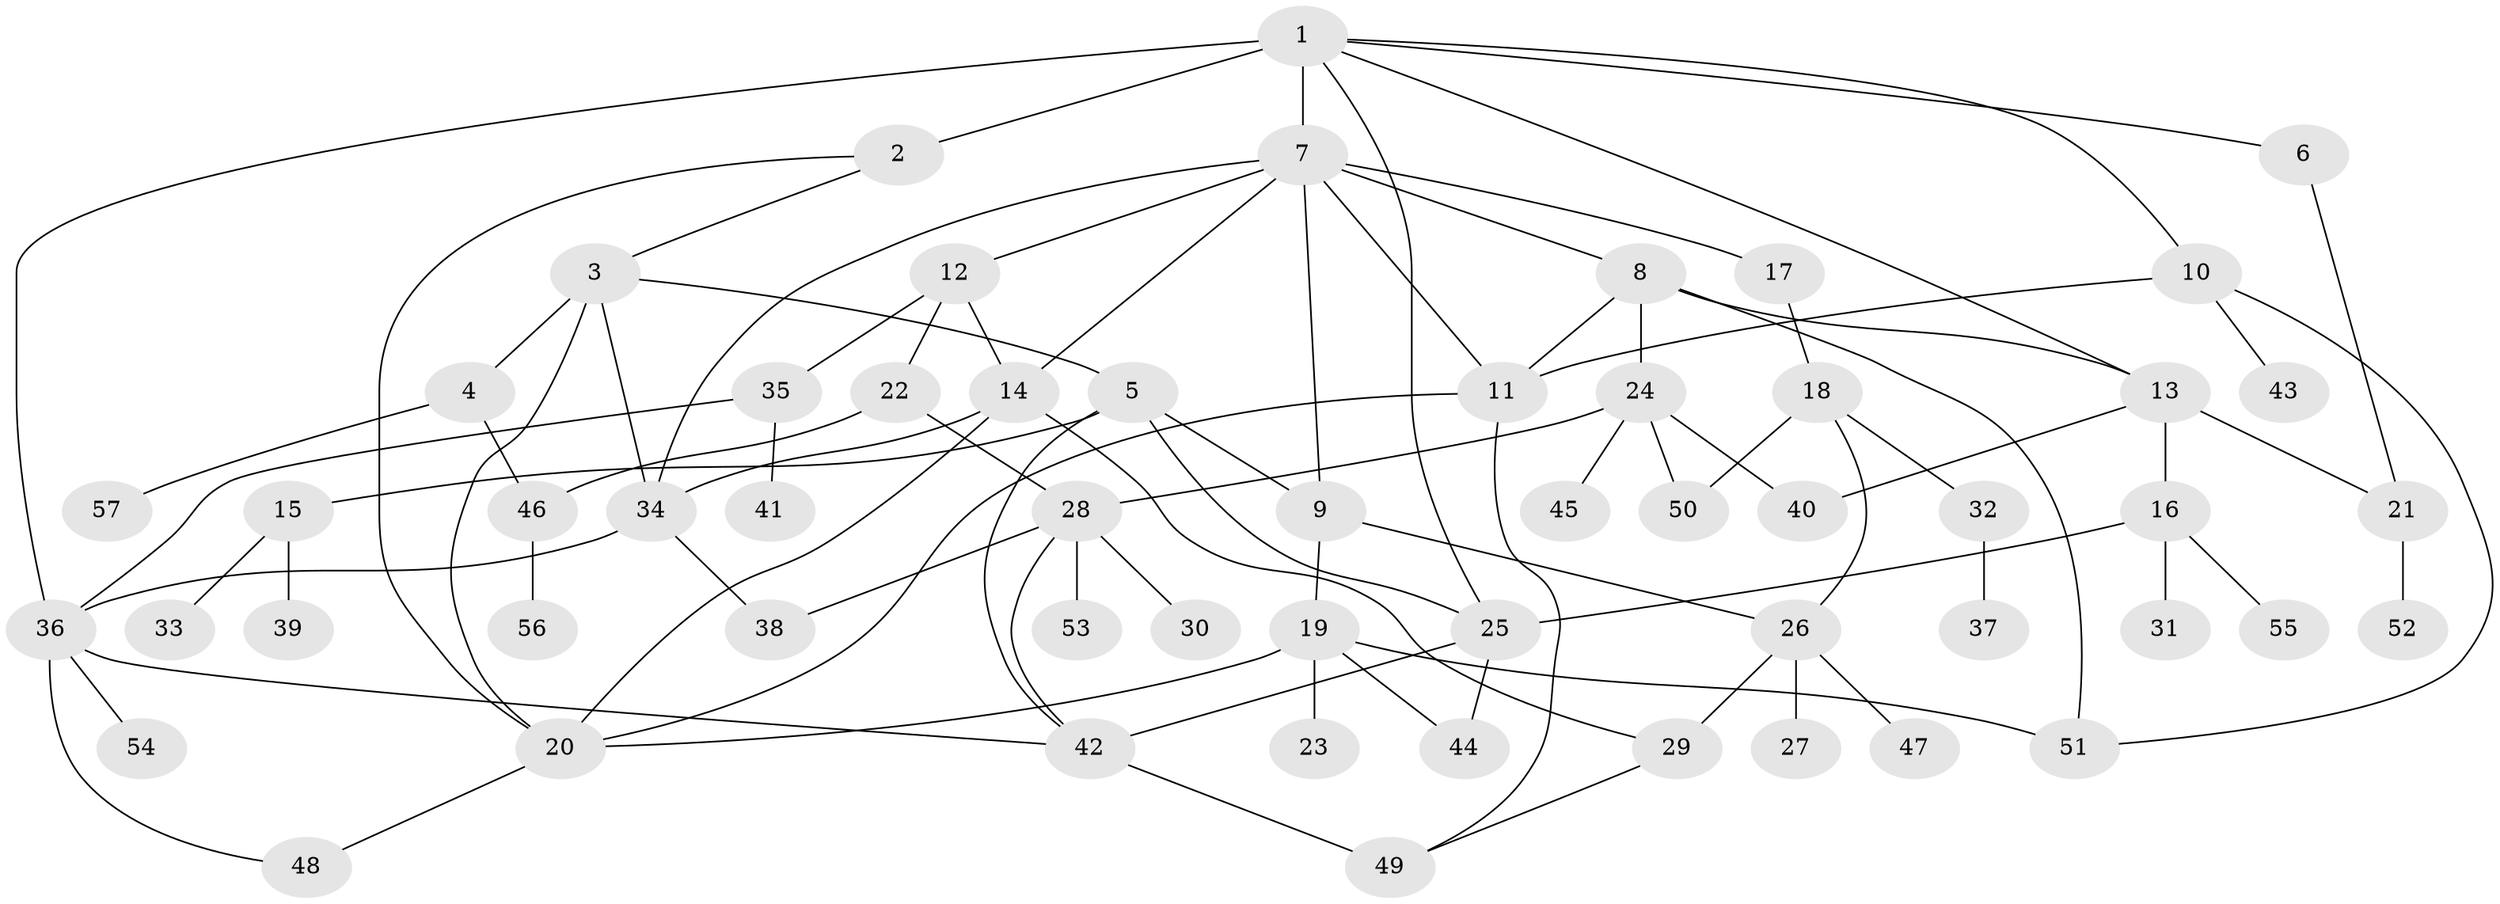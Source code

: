 // original degree distribution, {5: 0.1625, 3: 0.1875, 2: 0.2375, 6: 0.0375, 4: 0.15, 1: 0.225}
// Generated by graph-tools (version 1.1) at 2025/48/03/04/25 22:48:53]
// undirected, 57 vertices, 88 edges
graph export_dot {
  node [color=gray90,style=filled];
  1;
  2;
  3;
  4;
  5;
  6;
  7;
  8;
  9;
  10;
  11;
  12;
  13;
  14;
  15;
  16;
  17;
  18;
  19;
  20;
  21;
  22;
  23;
  24;
  25;
  26;
  27;
  28;
  29;
  30;
  31;
  32;
  33;
  34;
  35;
  36;
  37;
  38;
  39;
  40;
  41;
  42;
  43;
  44;
  45;
  46;
  47;
  48;
  49;
  50;
  51;
  52;
  53;
  54;
  55;
  56;
  57;
  1 -- 2 [weight=2.0];
  1 -- 6 [weight=1.0];
  1 -- 7 [weight=3.0];
  1 -- 10 [weight=1.0];
  1 -- 13 [weight=1.0];
  1 -- 25 [weight=1.0];
  1 -- 36 [weight=1.0];
  2 -- 3 [weight=1.0];
  2 -- 20 [weight=1.0];
  3 -- 4 [weight=1.0];
  3 -- 5 [weight=1.0];
  3 -- 20 [weight=1.0];
  3 -- 34 [weight=1.0];
  4 -- 46 [weight=1.0];
  4 -- 57 [weight=1.0];
  5 -- 9 [weight=1.0];
  5 -- 15 [weight=1.0];
  5 -- 25 [weight=1.0];
  5 -- 42 [weight=1.0];
  6 -- 21 [weight=1.0];
  7 -- 8 [weight=1.0];
  7 -- 9 [weight=1.0];
  7 -- 11 [weight=1.0];
  7 -- 12 [weight=1.0];
  7 -- 14 [weight=1.0];
  7 -- 17 [weight=1.0];
  7 -- 34 [weight=1.0];
  8 -- 11 [weight=1.0];
  8 -- 13 [weight=1.0];
  8 -- 24 [weight=1.0];
  8 -- 51 [weight=1.0];
  9 -- 19 [weight=1.0];
  9 -- 26 [weight=1.0];
  10 -- 11 [weight=1.0];
  10 -- 43 [weight=1.0];
  10 -- 51 [weight=1.0];
  11 -- 20 [weight=1.0];
  11 -- 49 [weight=1.0];
  12 -- 14 [weight=1.0];
  12 -- 22 [weight=1.0];
  12 -- 35 [weight=1.0];
  13 -- 16 [weight=1.0];
  13 -- 21 [weight=1.0];
  13 -- 40 [weight=1.0];
  14 -- 20 [weight=1.0];
  14 -- 29 [weight=1.0];
  14 -- 34 [weight=1.0];
  15 -- 33 [weight=1.0];
  15 -- 39 [weight=1.0];
  16 -- 25 [weight=1.0];
  16 -- 31 [weight=1.0];
  16 -- 55 [weight=1.0];
  17 -- 18 [weight=1.0];
  18 -- 26 [weight=1.0];
  18 -- 32 [weight=1.0];
  18 -- 50 [weight=1.0];
  19 -- 20 [weight=1.0];
  19 -- 23 [weight=1.0];
  19 -- 44 [weight=1.0];
  19 -- 51 [weight=1.0];
  20 -- 48 [weight=1.0];
  21 -- 52 [weight=1.0];
  22 -- 28 [weight=1.0];
  22 -- 46 [weight=1.0];
  24 -- 28 [weight=1.0];
  24 -- 40 [weight=1.0];
  24 -- 45 [weight=1.0];
  24 -- 50 [weight=1.0];
  25 -- 42 [weight=1.0];
  25 -- 44 [weight=1.0];
  26 -- 27 [weight=1.0];
  26 -- 29 [weight=1.0];
  26 -- 47 [weight=1.0];
  28 -- 30 [weight=1.0];
  28 -- 38 [weight=1.0];
  28 -- 42 [weight=1.0];
  28 -- 53 [weight=1.0];
  29 -- 49 [weight=1.0];
  32 -- 37 [weight=1.0];
  34 -- 36 [weight=1.0];
  34 -- 38 [weight=1.0];
  35 -- 36 [weight=1.0];
  35 -- 41 [weight=1.0];
  36 -- 42 [weight=1.0];
  36 -- 48 [weight=1.0];
  36 -- 54 [weight=1.0];
  42 -- 49 [weight=2.0];
  46 -- 56 [weight=1.0];
}
